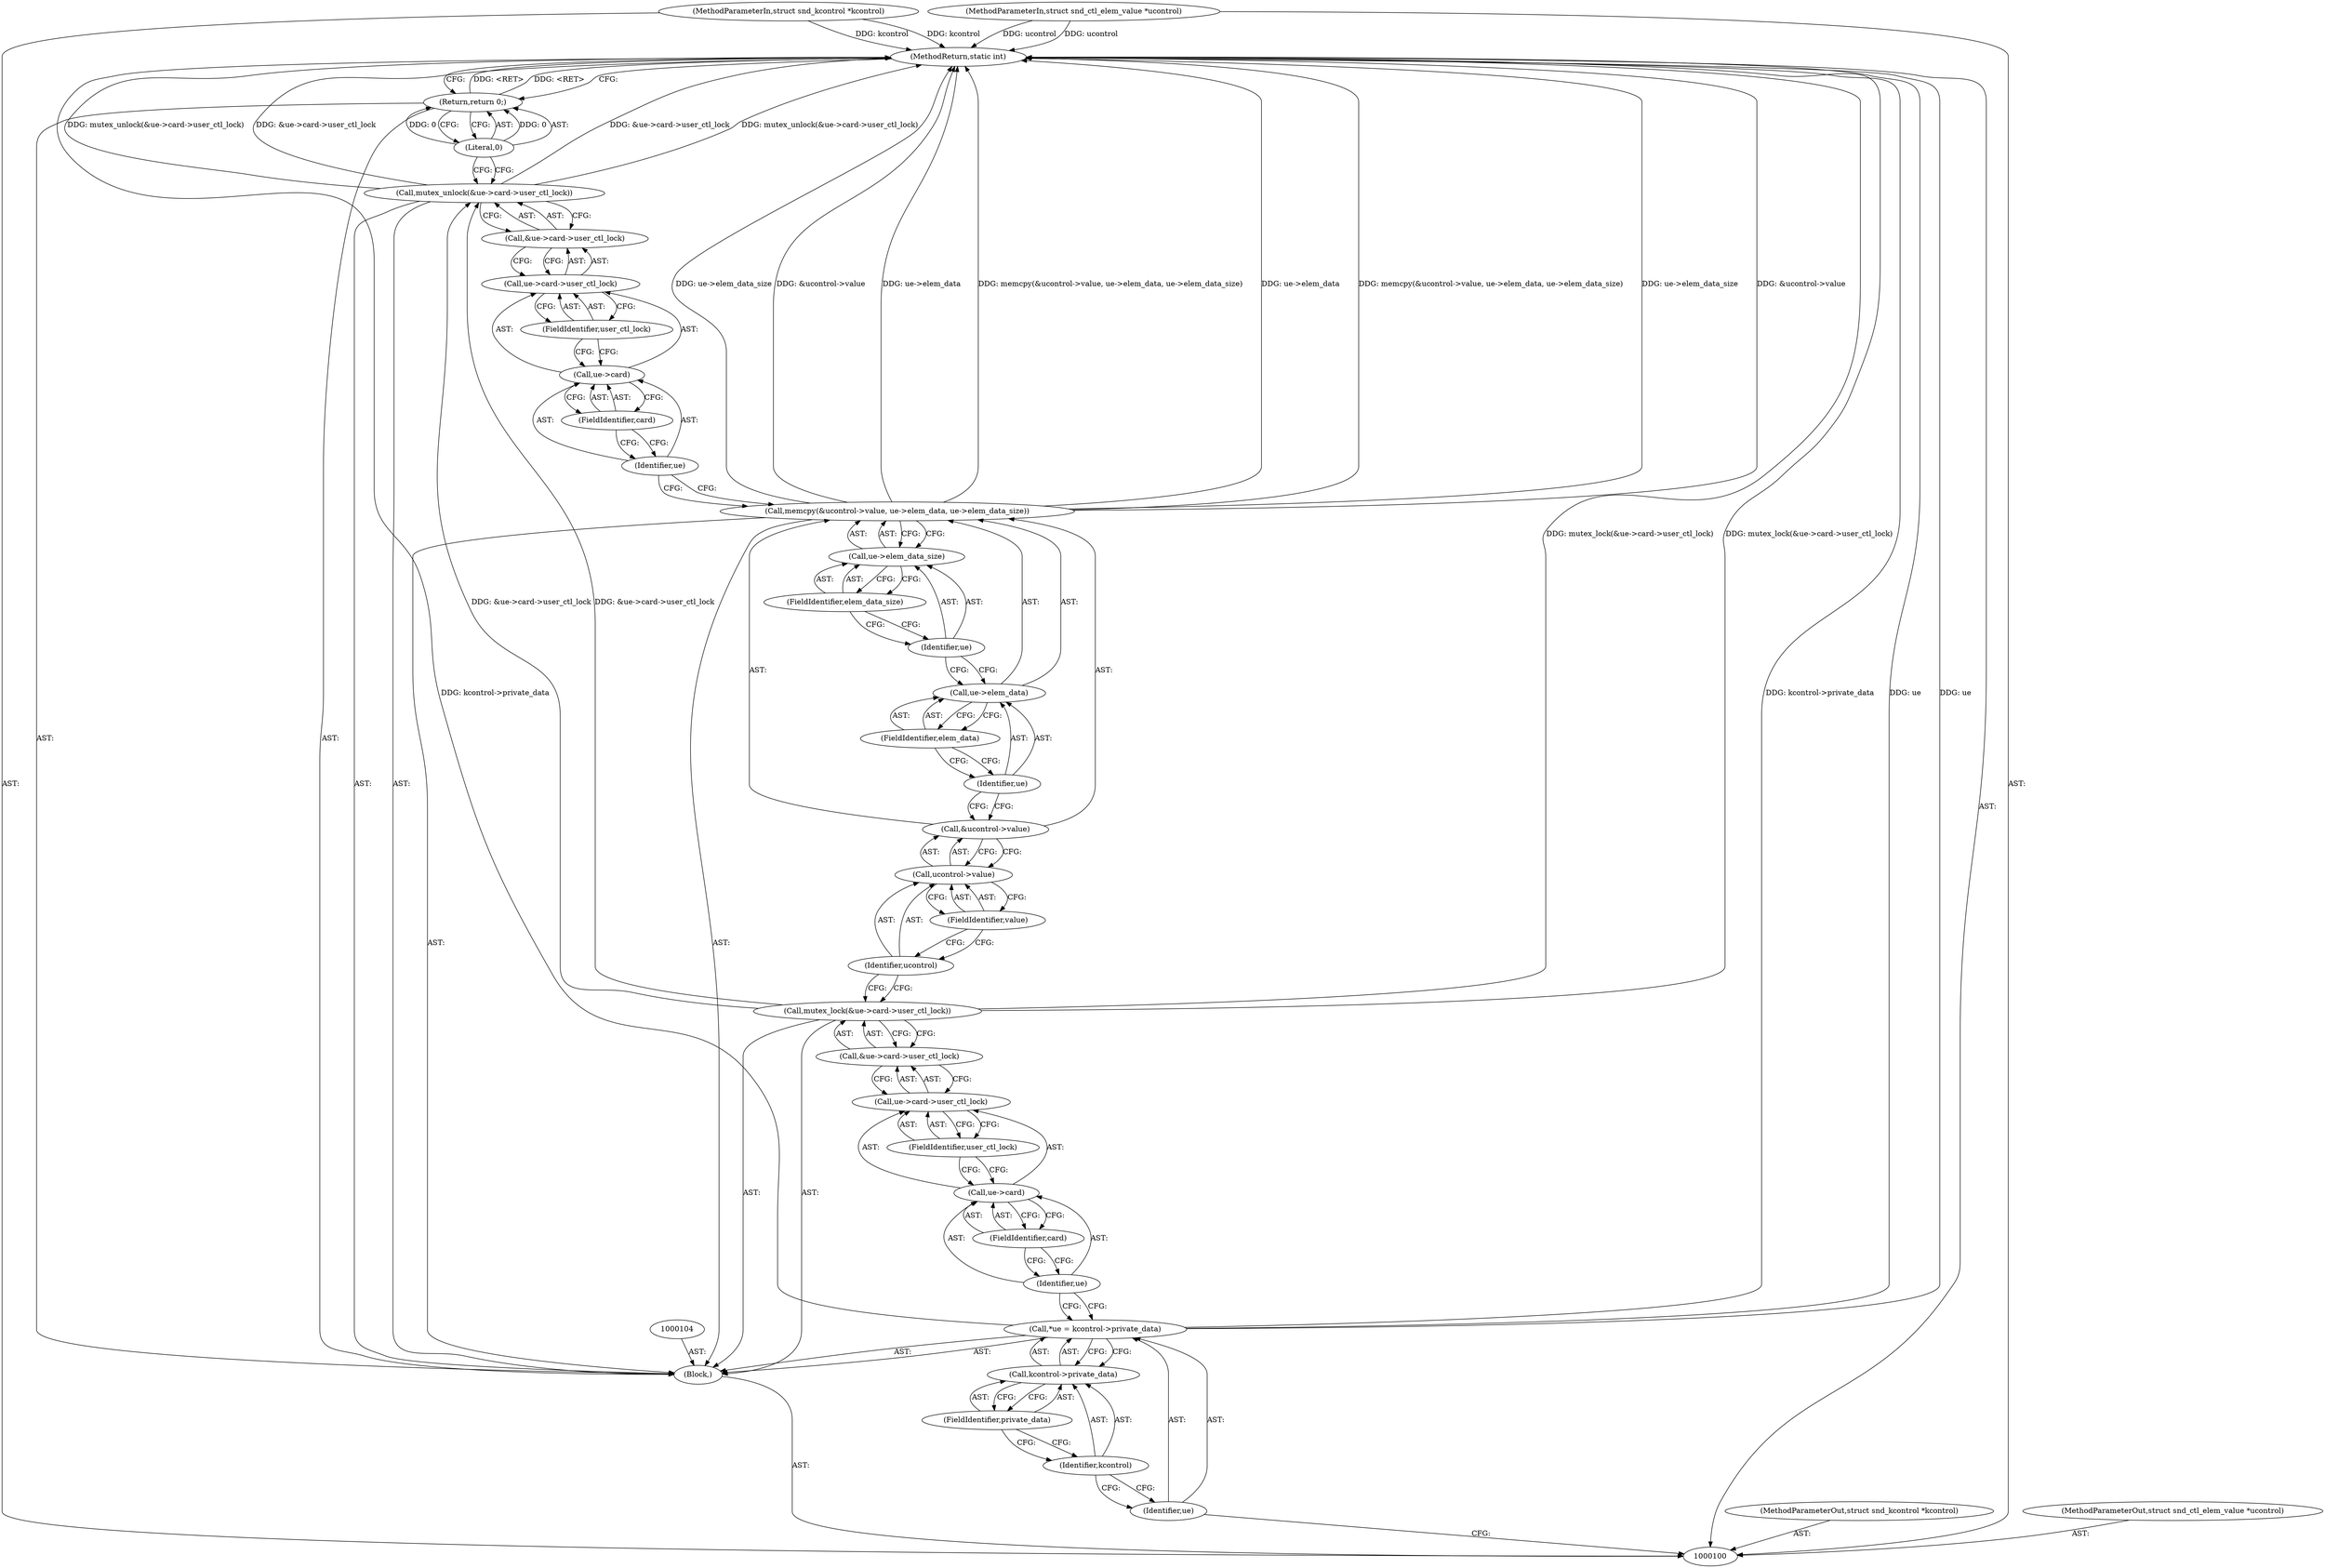 digraph "0_linux_07f4d9d74a04aa7c72c5dae0ef97565f28f17b92_0" {
"1000137" [label="(MethodReturn,static int)"];
"1000101" [label="(MethodParameterIn,struct snd_kcontrol *kcontrol)"];
"1000173" [label="(MethodParameterOut,struct snd_kcontrol *kcontrol)"];
"1000102" [label="(MethodParameterIn,struct snd_ctl_elem_value *ucontrol)"];
"1000174" [label="(MethodParameterOut,struct snd_ctl_elem_value *ucontrol)"];
"1000103" [label="(Block,)"];
"1000105" [label="(Call,*ue = kcontrol->private_data)"];
"1000106" [label="(Identifier,ue)"];
"1000107" [label="(Call,kcontrol->private_data)"];
"1000108" [label="(Identifier,kcontrol)"];
"1000109" [label="(FieldIdentifier,private_data)"];
"1000110" [label="(Call,mutex_lock(&ue->card->user_ctl_lock))"];
"1000111" [label="(Call,&ue->card->user_ctl_lock)"];
"1000112" [label="(Call,ue->card->user_ctl_lock)"];
"1000113" [label="(Call,ue->card)"];
"1000114" [label="(Identifier,ue)"];
"1000115" [label="(FieldIdentifier,card)"];
"1000116" [label="(FieldIdentifier,user_ctl_lock)"];
"1000119" [label="(Call,ucontrol->value)"];
"1000120" [label="(Identifier,ucontrol)"];
"1000117" [label="(Call,memcpy(&ucontrol->value, ue->elem_data, ue->elem_data_size))"];
"1000121" [label="(FieldIdentifier,value)"];
"1000122" [label="(Call,ue->elem_data)"];
"1000123" [label="(Identifier,ue)"];
"1000124" [label="(FieldIdentifier,elem_data)"];
"1000125" [label="(Call,ue->elem_data_size)"];
"1000126" [label="(Identifier,ue)"];
"1000127" [label="(FieldIdentifier,elem_data_size)"];
"1000118" [label="(Call,&ucontrol->value)"];
"1000128" [label="(Call,mutex_unlock(&ue->card->user_ctl_lock))"];
"1000129" [label="(Call,&ue->card->user_ctl_lock)"];
"1000130" [label="(Call,ue->card->user_ctl_lock)"];
"1000131" [label="(Call,ue->card)"];
"1000132" [label="(Identifier,ue)"];
"1000133" [label="(FieldIdentifier,card)"];
"1000134" [label="(FieldIdentifier,user_ctl_lock)"];
"1000135" [label="(Return,return 0;)"];
"1000136" [label="(Literal,0)"];
"1000137" -> "1000100"  [label="AST: "];
"1000137" -> "1000135"  [label="CFG: "];
"1000135" -> "1000137"  [label="DDG: <RET>"];
"1000117" -> "1000137"  [label="DDG: memcpy(&ucontrol->value, ue->elem_data, ue->elem_data_size)"];
"1000117" -> "1000137"  [label="DDG: ue->elem_data_size"];
"1000117" -> "1000137"  [label="DDG: &ucontrol->value"];
"1000117" -> "1000137"  [label="DDG: ue->elem_data"];
"1000105" -> "1000137"  [label="DDG: kcontrol->private_data"];
"1000105" -> "1000137"  [label="DDG: ue"];
"1000128" -> "1000137"  [label="DDG: &ue->card->user_ctl_lock"];
"1000128" -> "1000137"  [label="DDG: mutex_unlock(&ue->card->user_ctl_lock)"];
"1000102" -> "1000137"  [label="DDG: ucontrol"];
"1000101" -> "1000137"  [label="DDG: kcontrol"];
"1000110" -> "1000137"  [label="DDG: mutex_lock(&ue->card->user_ctl_lock)"];
"1000101" -> "1000100"  [label="AST: "];
"1000101" -> "1000137"  [label="DDG: kcontrol"];
"1000173" -> "1000100"  [label="AST: "];
"1000102" -> "1000100"  [label="AST: "];
"1000102" -> "1000137"  [label="DDG: ucontrol"];
"1000174" -> "1000100"  [label="AST: "];
"1000103" -> "1000100"  [label="AST: "];
"1000104" -> "1000103"  [label="AST: "];
"1000105" -> "1000103"  [label="AST: "];
"1000110" -> "1000103"  [label="AST: "];
"1000117" -> "1000103"  [label="AST: "];
"1000128" -> "1000103"  [label="AST: "];
"1000135" -> "1000103"  [label="AST: "];
"1000105" -> "1000103"  [label="AST: "];
"1000105" -> "1000107"  [label="CFG: "];
"1000106" -> "1000105"  [label="AST: "];
"1000107" -> "1000105"  [label="AST: "];
"1000114" -> "1000105"  [label="CFG: "];
"1000105" -> "1000137"  [label="DDG: kcontrol->private_data"];
"1000105" -> "1000137"  [label="DDG: ue"];
"1000106" -> "1000105"  [label="AST: "];
"1000106" -> "1000100"  [label="CFG: "];
"1000108" -> "1000106"  [label="CFG: "];
"1000107" -> "1000105"  [label="AST: "];
"1000107" -> "1000109"  [label="CFG: "];
"1000108" -> "1000107"  [label="AST: "];
"1000109" -> "1000107"  [label="AST: "];
"1000105" -> "1000107"  [label="CFG: "];
"1000108" -> "1000107"  [label="AST: "];
"1000108" -> "1000106"  [label="CFG: "];
"1000109" -> "1000108"  [label="CFG: "];
"1000109" -> "1000107"  [label="AST: "];
"1000109" -> "1000108"  [label="CFG: "];
"1000107" -> "1000109"  [label="CFG: "];
"1000110" -> "1000103"  [label="AST: "];
"1000110" -> "1000111"  [label="CFG: "];
"1000111" -> "1000110"  [label="AST: "];
"1000120" -> "1000110"  [label="CFG: "];
"1000110" -> "1000137"  [label="DDG: mutex_lock(&ue->card->user_ctl_lock)"];
"1000110" -> "1000128"  [label="DDG: &ue->card->user_ctl_lock"];
"1000111" -> "1000110"  [label="AST: "];
"1000111" -> "1000112"  [label="CFG: "];
"1000112" -> "1000111"  [label="AST: "];
"1000110" -> "1000111"  [label="CFG: "];
"1000112" -> "1000111"  [label="AST: "];
"1000112" -> "1000116"  [label="CFG: "];
"1000113" -> "1000112"  [label="AST: "];
"1000116" -> "1000112"  [label="AST: "];
"1000111" -> "1000112"  [label="CFG: "];
"1000113" -> "1000112"  [label="AST: "];
"1000113" -> "1000115"  [label="CFG: "];
"1000114" -> "1000113"  [label="AST: "];
"1000115" -> "1000113"  [label="AST: "];
"1000116" -> "1000113"  [label="CFG: "];
"1000114" -> "1000113"  [label="AST: "];
"1000114" -> "1000105"  [label="CFG: "];
"1000115" -> "1000114"  [label="CFG: "];
"1000115" -> "1000113"  [label="AST: "];
"1000115" -> "1000114"  [label="CFG: "];
"1000113" -> "1000115"  [label="CFG: "];
"1000116" -> "1000112"  [label="AST: "];
"1000116" -> "1000113"  [label="CFG: "];
"1000112" -> "1000116"  [label="CFG: "];
"1000119" -> "1000118"  [label="AST: "];
"1000119" -> "1000121"  [label="CFG: "];
"1000120" -> "1000119"  [label="AST: "];
"1000121" -> "1000119"  [label="AST: "];
"1000118" -> "1000119"  [label="CFG: "];
"1000120" -> "1000119"  [label="AST: "];
"1000120" -> "1000110"  [label="CFG: "];
"1000121" -> "1000120"  [label="CFG: "];
"1000117" -> "1000103"  [label="AST: "];
"1000117" -> "1000125"  [label="CFG: "];
"1000118" -> "1000117"  [label="AST: "];
"1000122" -> "1000117"  [label="AST: "];
"1000125" -> "1000117"  [label="AST: "];
"1000132" -> "1000117"  [label="CFG: "];
"1000117" -> "1000137"  [label="DDG: memcpy(&ucontrol->value, ue->elem_data, ue->elem_data_size)"];
"1000117" -> "1000137"  [label="DDG: ue->elem_data_size"];
"1000117" -> "1000137"  [label="DDG: &ucontrol->value"];
"1000117" -> "1000137"  [label="DDG: ue->elem_data"];
"1000121" -> "1000119"  [label="AST: "];
"1000121" -> "1000120"  [label="CFG: "];
"1000119" -> "1000121"  [label="CFG: "];
"1000122" -> "1000117"  [label="AST: "];
"1000122" -> "1000124"  [label="CFG: "];
"1000123" -> "1000122"  [label="AST: "];
"1000124" -> "1000122"  [label="AST: "];
"1000126" -> "1000122"  [label="CFG: "];
"1000123" -> "1000122"  [label="AST: "];
"1000123" -> "1000118"  [label="CFG: "];
"1000124" -> "1000123"  [label="CFG: "];
"1000124" -> "1000122"  [label="AST: "];
"1000124" -> "1000123"  [label="CFG: "];
"1000122" -> "1000124"  [label="CFG: "];
"1000125" -> "1000117"  [label="AST: "];
"1000125" -> "1000127"  [label="CFG: "];
"1000126" -> "1000125"  [label="AST: "];
"1000127" -> "1000125"  [label="AST: "];
"1000117" -> "1000125"  [label="CFG: "];
"1000126" -> "1000125"  [label="AST: "];
"1000126" -> "1000122"  [label="CFG: "];
"1000127" -> "1000126"  [label="CFG: "];
"1000127" -> "1000125"  [label="AST: "];
"1000127" -> "1000126"  [label="CFG: "];
"1000125" -> "1000127"  [label="CFG: "];
"1000118" -> "1000117"  [label="AST: "];
"1000118" -> "1000119"  [label="CFG: "];
"1000119" -> "1000118"  [label="AST: "];
"1000123" -> "1000118"  [label="CFG: "];
"1000128" -> "1000103"  [label="AST: "];
"1000128" -> "1000129"  [label="CFG: "];
"1000129" -> "1000128"  [label="AST: "];
"1000136" -> "1000128"  [label="CFG: "];
"1000128" -> "1000137"  [label="DDG: &ue->card->user_ctl_lock"];
"1000128" -> "1000137"  [label="DDG: mutex_unlock(&ue->card->user_ctl_lock)"];
"1000110" -> "1000128"  [label="DDG: &ue->card->user_ctl_lock"];
"1000129" -> "1000128"  [label="AST: "];
"1000129" -> "1000130"  [label="CFG: "];
"1000130" -> "1000129"  [label="AST: "];
"1000128" -> "1000129"  [label="CFG: "];
"1000130" -> "1000129"  [label="AST: "];
"1000130" -> "1000134"  [label="CFG: "];
"1000131" -> "1000130"  [label="AST: "];
"1000134" -> "1000130"  [label="AST: "];
"1000129" -> "1000130"  [label="CFG: "];
"1000131" -> "1000130"  [label="AST: "];
"1000131" -> "1000133"  [label="CFG: "];
"1000132" -> "1000131"  [label="AST: "];
"1000133" -> "1000131"  [label="AST: "];
"1000134" -> "1000131"  [label="CFG: "];
"1000132" -> "1000131"  [label="AST: "];
"1000132" -> "1000117"  [label="CFG: "];
"1000133" -> "1000132"  [label="CFG: "];
"1000133" -> "1000131"  [label="AST: "];
"1000133" -> "1000132"  [label="CFG: "];
"1000131" -> "1000133"  [label="CFG: "];
"1000134" -> "1000130"  [label="AST: "];
"1000134" -> "1000131"  [label="CFG: "];
"1000130" -> "1000134"  [label="CFG: "];
"1000135" -> "1000103"  [label="AST: "];
"1000135" -> "1000136"  [label="CFG: "];
"1000136" -> "1000135"  [label="AST: "];
"1000137" -> "1000135"  [label="CFG: "];
"1000135" -> "1000137"  [label="DDG: <RET>"];
"1000136" -> "1000135"  [label="DDG: 0"];
"1000136" -> "1000135"  [label="AST: "];
"1000136" -> "1000128"  [label="CFG: "];
"1000135" -> "1000136"  [label="CFG: "];
"1000136" -> "1000135"  [label="DDG: 0"];
}
